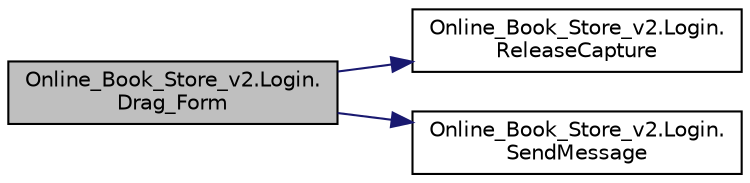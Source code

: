 digraph "Online_Book_Store_v2.Login.Drag_Form"
{
 // LATEX_PDF_SIZE
  edge [fontname="Helvetica",fontsize="10",labelfontname="Helvetica",labelfontsize="10"];
  node [fontname="Helvetica",fontsize="10",shape=record];
  rankdir="LR";
  Node1 [label="Online_Book_Store_v2.Login.\lDrag_Form",height=0.2,width=0.4,color="black", fillcolor="grey75", style="filled", fontcolor="black",tooltip=" "];
  Node1 -> Node2 [color="midnightblue",fontsize="10",style="solid",fontname="Helvetica"];
  Node2 [label="Online_Book_Store_v2.Login.\lReleaseCapture",height=0.2,width=0.4,color="black", fillcolor="white", style="filled",URL="$class_online___book___store__v2_1_1_login.html#a804e0bb1598c77f52de286183a0a0db7",tooltip="To move the Form."];
  Node1 -> Node3 [color="midnightblue",fontsize="10",style="solid",fontname="Helvetica"];
  Node3 [label="Online_Book_Store_v2.Login.\lSendMessage",height=0.2,width=0.4,color="black", fillcolor="white", style="filled",URL="$class_online___book___store__v2_1_1_login.html#a82e9647ba122c84ff32afaaedf6c1bb6",tooltip=" "];
}
